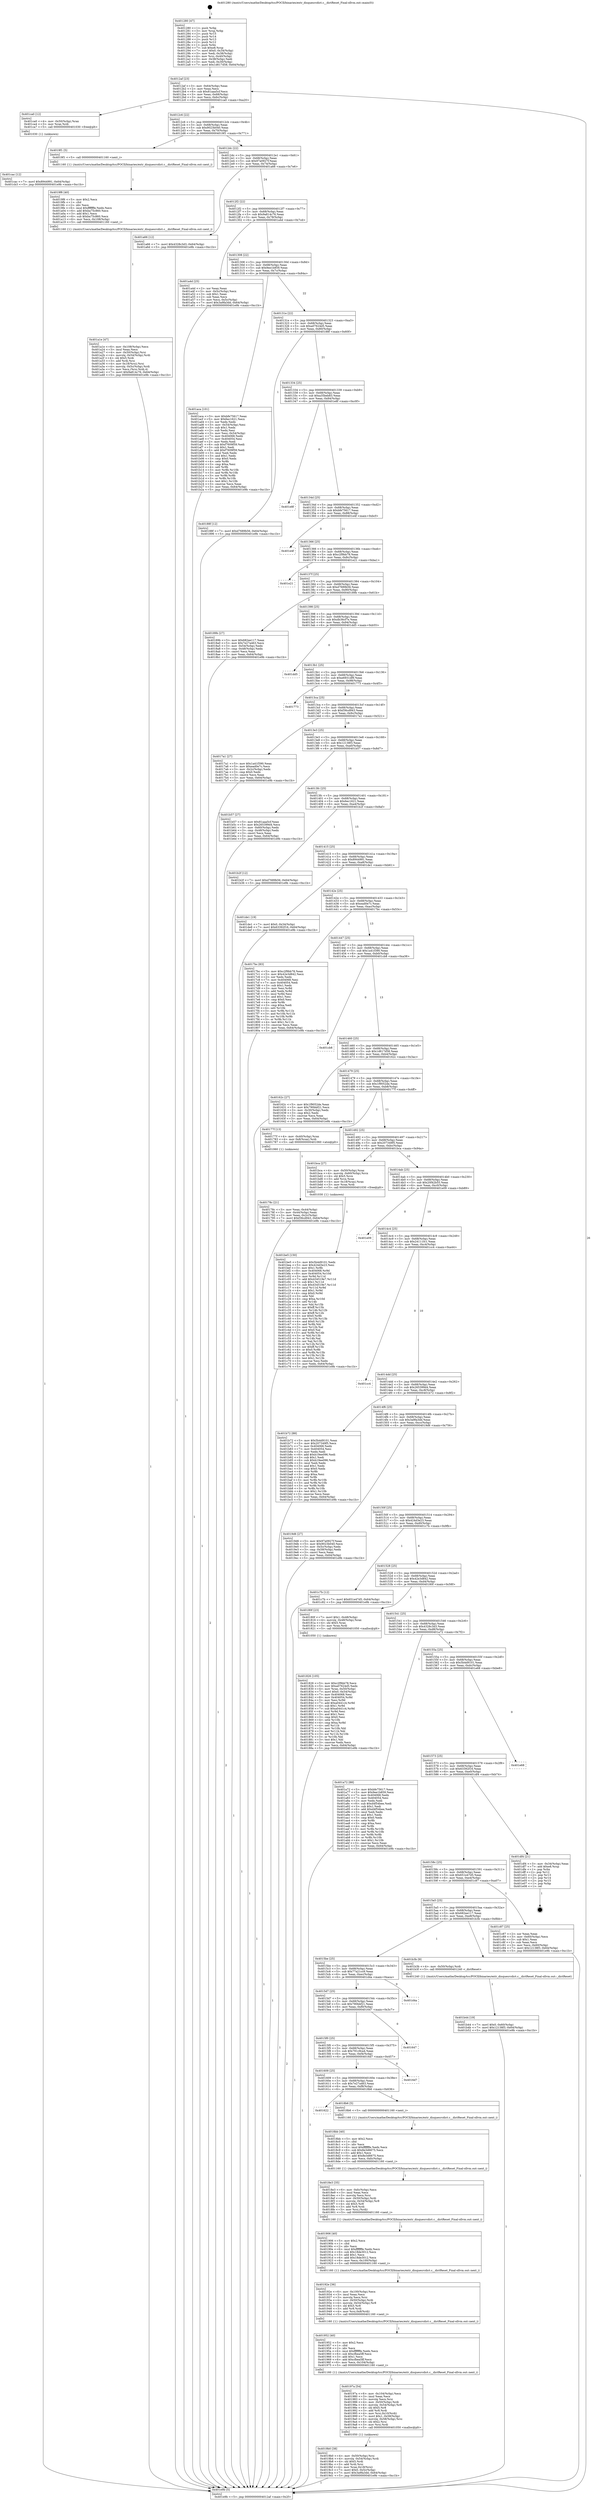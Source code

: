 digraph "0x401280" {
  label = "0x401280 (/mnt/c/Users/mathe/Desktop/tcc/POCII/binaries/extr_disquesrcdict.c__dictReset_Final-ollvm.out::main(0))"
  labelloc = "t"
  node[shape=record]

  Entry [label="",width=0.3,height=0.3,shape=circle,fillcolor=black,style=filled]
  "0x4012af" [label="{
     0x4012af [23]\l
     | [instrs]\l
     &nbsp;&nbsp;0x4012af \<+3\>: mov -0x64(%rbp),%eax\l
     &nbsp;&nbsp;0x4012b2 \<+2\>: mov %eax,%ecx\l
     &nbsp;&nbsp;0x4012b4 \<+6\>: sub $0x81aaa5cf,%ecx\l
     &nbsp;&nbsp;0x4012ba \<+3\>: mov %eax,-0x68(%rbp)\l
     &nbsp;&nbsp;0x4012bd \<+3\>: mov %ecx,-0x6c(%rbp)\l
     &nbsp;&nbsp;0x4012c0 \<+6\>: je 0000000000401ca0 \<main+0xa20\>\l
  }"]
  "0x401ca0" [label="{
     0x401ca0 [12]\l
     | [instrs]\l
     &nbsp;&nbsp;0x401ca0 \<+4\>: mov -0x50(%rbp),%rax\l
     &nbsp;&nbsp;0x401ca4 \<+3\>: mov %rax,%rdi\l
     &nbsp;&nbsp;0x401ca7 \<+5\>: call 0000000000401030 \<free@plt\>\l
     | [calls]\l
     &nbsp;&nbsp;0x401030 \{1\} (unknown)\l
  }"]
  "0x4012c6" [label="{
     0x4012c6 [22]\l
     | [instrs]\l
     &nbsp;&nbsp;0x4012c6 \<+5\>: jmp 00000000004012cb \<main+0x4b\>\l
     &nbsp;&nbsp;0x4012cb \<+3\>: mov -0x68(%rbp),%eax\l
     &nbsp;&nbsp;0x4012ce \<+5\>: sub $0x9023b040,%eax\l
     &nbsp;&nbsp;0x4012d3 \<+3\>: mov %eax,-0x70(%rbp)\l
     &nbsp;&nbsp;0x4012d6 \<+6\>: je 00000000004019f1 \<main+0x771\>\l
  }"]
  Exit [label="",width=0.3,height=0.3,shape=circle,fillcolor=black,style=filled,peripheries=2]
  "0x4019f1" [label="{
     0x4019f1 [5]\l
     | [instrs]\l
     &nbsp;&nbsp;0x4019f1 \<+5\>: call 0000000000401160 \<next_i\>\l
     | [calls]\l
     &nbsp;&nbsp;0x401160 \{1\} (/mnt/c/Users/mathe/Desktop/tcc/POCII/binaries/extr_disquesrcdict.c__dictReset_Final-ollvm.out::next_i)\l
  }"]
  "0x4012dc" [label="{
     0x4012dc [22]\l
     | [instrs]\l
     &nbsp;&nbsp;0x4012dc \<+5\>: jmp 00000000004012e1 \<main+0x61\>\l
     &nbsp;&nbsp;0x4012e1 \<+3\>: mov -0x68(%rbp),%eax\l
     &nbsp;&nbsp;0x4012e4 \<+5\>: sub $0x97a0927f,%eax\l
     &nbsp;&nbsp;0x4012e9 \<+3\>: mov %eax,-0x74(%rbp)\l
     &nbsp;&nbsp;0x4012ec \<+6\>: je 0000000000401a66 \<main+0x7e6\>\l
  }"]
  "0x401cac" [label="{
     0x401cac [12]\l
     | [instrs]\l
     &nbsp;&nbsp;0x401cac \<+7\>: movl $0x8944991,-0x64(%rbp)\l
     &nbsp;&nbsp;0x401cb3 \<+5\>: jmp 0000000000401e9b \<main+0xc1b\>\l
  }"]
  "0x401a66" [label="{
     0x401a66 [12]\l
     | [instrs]\l
     &nbsp;&nbsp;0x401a66 \<+7\>: movl $0x4328c3d3,-0x64(%rbp)\l
     &nbsp;&nbsp;0x401a6d \<+5\>: jmp 0000000000401e9b \<main+0xc1b\>\l
  }"]
  "0x4012f2" [label="{
     0x4012f2 [22]\l
     | [instrs]\l
     &nbsp;&nbsp;0x4012f2 \<+5\>: jmp 00000000004012f7 \<main+0x77\>\l
     &nbsp;&nbsp;0x4012f7 \<+3\>: mov -0x68(%rbp),%eax\l
     &nbsp;&nbsp;0x4012fa \<+5\>: sub $0x9a814c76,%eax\l
     &nbsp;&nbsp;0x4012ff \<+3\>: mov %eax,-0x78(%rbp)\l
     &nbsp;&nbsp;0x401302 \<+6\>: je 0000000000401a4d \<main+0x7cd\>\l
  }"]
  "0x401be5" [label="{
     0x401be5 [150]\l
     | [instrs]\l
     &nbsp;&nbsp;0x401be5 \<+5\>: mov $0x5b4d9101,%edx\l
     &nbsp;&nbsp;0x401bea \<+5\>: mov $0x424d3e23,%esi\l
     &nbsp;&nbsp;0x401bef \<+3\>: mov $0x1,%r8b\l
     &nbsp;&nbsp;0x401bf2 \<+8\>: mov 0x404068,%r9d\l
     &nbsp;&nbsp;0x401bfa \<+8\>: mov 0x404054,%r10d\l
     &nbsp;&nbsp;0x401c02 \<+3\>: mov %r9d,%r11d\l
     &nbsp;&nbsp;0x401c05 \<+7\>: add $0x434519e7,%r11d\l
     &nbsp;&nbsp;0x401c0c \<+4\>: sub $0x1,%r11d\l
     &nbsp;&nbsp;0x401c10 \<+7\>: sub $0x434519e7,%r11d\l
     &nbsp;&nbsp;0x401c17 \<+4\>: imul %r11d,%r9d\l
     &nbsp;&nbsp;0x401c1b \<+4\>: and $0x1,%r9d\l
     &nbsp;&nbsp;0x401c1f \<+4\>: cmp $0x0,%r9d\l
     &nbsp;&nbsp;0x401c23 \<+3\>: sete %bl\l
     &nbsp;&nbsp;0x401c26 \<+4\>: cmp $0xa,%r10d\l
     &nbsp;&nbsp;0x401c2a \<+4\>: setl %r14b\l
     &nbsp;&nbsp;0x401c2e \<+3\>: mov %bl,%r15b\l
     &nbsp;&nbsp;0x401c31 \<+4\>: xor $0xff,%r15b\l
     &nbsp;&nbsp;0x401c35 \<+3\>: mov %r14b,%r12b\l
     &nbsp;&nbsp;0x401c38 \<+4\>: xor $0xff,%r12b\l
     &nbsp;&nbsp;0x401c3c \<+4\>: xor $0x0,%r8b\l
     &nbsp;&nbsp;0x401c40 \<+3\>: mov %r15b,%r13b\l
     &nbsp;&nbsp;0x401c43 \<+4\>: and $0x0,%r13b\l
     &nbsp;&nbsp;0x401c47 \<+3\>: and %r8b,%bl\l
     &nbsp;&nbsp;0x401c4a \<+3\>: mov %r12b,%al\l
     &nbsp;&nbsp;0x401c4d \<+2\>: and $0x0,%al\l
     &nbsp;&nbsp;0x401c4f \<+3\>: and %r8b,%r14b\l
     &nbsp;&nbsp;0x401c52 \<+3\>: or %bl,%r13b\l
     &nbsp;&nbsp;0x401c55 \<+3\>: or %r14b,%al\l
     &nbsp;&nbsp;0x401c58 \<+3\>: xor %al,%r13b\l
     &nbsp;&nbsp;0x401c5b \<+3\>: or %r12b,%r15b\l
     &nbsp;&nbsp;0x401c5e \<+4\>: xor $0xff,%r15b\l
     &nbsp;&nbsp;0x401c62 \<+4\>: or $0x0,%r8b\l
     &nbsp;&nbsp;0x401c66 \<+3\>: and %r8b,%r15b\l
     &nbsp;&nbsp;0x401c69 \<+3\>: or %r15b,%r13b\l
     &nbsp;&nbsp;0x401c6c \<+4\>: test $0x1,%r13b\l
     &nbsp;&nbsp;0x401c70 \<+3\>: cmovne %esi,%edx\l
     &nbsp;&nbsp;0x401c73 \<+3\>: mov %edx,-0x64(%rbp)\l
     &nbsp;&nbsp;0x401c76 \<+5\>: jmp 0000000000401e9b \<main+0xc1b\>\l
  }"]
  "0x401a4d" [label="{
     0x401a4d [25]\l
     | [instrs]\l
     &nbsp;&nbsp;0x401a4d \<+2\>: xor %eax,%eax\l
     &nbsp;&nbsp;0x401a4f \<+3\>: mov -0x5c(%rbp),%ecx\l
     &nbsp;&nbsp;0x401a52 \<+3\>: sub $0x1,%eax\l
     &nbsp;&nbsp;0x401a55 \<+2\>: sub %eax,%ecx\l
     &nbsp;&nbsp;0x401a57 \<+3\>: mov %ecx,-0x5c(%rbp)\l
     &nbsp;&nbsp;0x401a5a \<+7\>: movl $0x3a9fa3dd,-0x64(%rbp)\l
     &nbsp;&nbsp;0x401a61 \<+5\>: jmp 0000000000401e9b \<main+0xc1b\>\l
  }"]
  "0x401308" [label="{
     0x401308 [22]\l
     | [instrs]\l
     &nbsp;&nbsp;0x401308 \<+5\>: jmp 000000000040130d \<main+0x8d\>\l
     &nbsp;&nbsp;0x40130d \<+3\>: mov -0x68(%rbp),%eax\l
     &nbsp;&nbsp;0x401310 \<+5\>: sub $0x9ee1b859,%eax\l
     &nbsp;&nbsp;0x401315 \<+3\>: mov %eax,-0x7c(%rbp)\l
     &nbsp;&nbsp;0x401318 \<+6\>: je 0000000000401aca \<main+0x84a\>\l
  }"]
  "0x401b44" [label="{
     0x401b44 [19]\l
     | [instrs]\l
     &nbsp;&nbsp;0x401b44 \<+7\>: movl $0x0,-0x60(%rbp)\l
     &nbsp;&nbsp;0x401b4b \<+7\>: movl $0x12138f3,-0x64(%rbp)\l
     &nbsp;&nbsp;0x401b52 \<+5\>: jmp 0000000000401e9b \<main+0xc1b\>\l
  }"]
  "0x401aca" [label="{
     0x401aca [101]\l
     | [instrs]\l
     &nbsp;&nbsp;0x401aca \<+5\>: mov $0xbfe75617,%eax\l
     &nbsp;&nbsp;0x401acf \<+5\>: mov $0x6ec1621,%ecx\l
     &nbsp;&nbsp;0x401ad4 \<+2\>: xor %edx,%edx\l
     &nbsp;&nbsp;0x401ad6 \<+3\>: mov -0x54(%rbp),%esi\l
     &nbsp;&nbsp;0x401ad9 \<+3\>: sub $0x1,%edx\l
     &nbsp;&nbsp;0x401adc \<+2\>: sub %edx,%esi\l
     &nbsp;&nbsp;0x401ade \<+3\>: mov %esi,-0x54(%rbp)\l
     &nbsp;&nbsp;0x401ae1 \<+7\>: mov 0x404068,%edx\l
     &nbsp;&nbsp;0x401ae8 \<+7\>: mov 0x404054,%esi\l
     &nbsp;&nbsp;0x401aef \<+2\>: mov %edx,%edi\l
     &nbsp;&nbsp;0x401af1 \<+6\>: sub $0xf7609f59,%edi\l
     &nbsp;&nbsp;0x401af7 \<+3\>: sub $0x1,%edi\l
     &nbsp;&nbsp;0x401afa \<+6\>: add $0xf7609f59,%edi\l
     &nbsp;&nbsp;0x401b00 \<+3\>: imul %edi,%edx\l
     &nbsp;&nbsp;0x401b03 \<+3\>: and $0x1,%edx\l
     &nbsp;&nbsp;0x401b06 \<+3\>: cmp $0x0,%edx\l
     &nbsp;&nbsp;0x401b09 \<+4\>: sete %r8b\l
     &nbsp;&nbsp;0x401b0d \<+3\>: cmp $0xa,%esi\l
     &nbsp;&nbsp;0x401b10 \<+4\>: setl %r9b\l
     &nbsp;&nbsp;0x401b14 \<+3\>: mov %r8b,%r10b\l
     &nbsp;&nbsp;0x401b17 \<+3\>: and %r9b,%r10b\l
     &nbsp;&nbsp;0x401b1a \<+3\>: xor %r9b,%r8b\l
     &nbsp;&nbsp;0x401b1d \<+3\>: or %r8b,%r10b\l
     &nbsp;&nbsp;0x401b20 \<+4\>: test $0x1,%r10b\l
     &nbsp;&nbsp;0x401b24 \<+3\>: cmovne %ecx,%eax\l
     &nbsp;&nbsp;0x401b27 \<+3\>: mov %eax,-0x64(%rbp)\l
     &nbsp;&nbsp;0x401b2a \<+5\>: jmp 0000000000401e9b \<main+0xc1b\>\l
  }"]
  "0x40131e" [label="{
     0x40131e [22]\l
     | [instrs]\l
     &nbsp;&nbsp;0x40131e \<+5\>: jmp 0000000000401323 \<main+0xa3\>\l
     &nbsp;&nbsp;0x401323 \<+3\>: mov -0x68(%rbp),%eax\l
     &nbsp;&nbsp;0x401326 \<+5\>: sub $0xa07624d5,%eax\l
     &nbsp;&nbsp;0x40132b \<+3\>: mov %eax,-0x80(%rbp)\l
     &nbsp;&nbsp;0x40132e \<+6\>: je 000000000040188f \<main+0x60f\>\l
  }"]
  "0x401a1e" [label="{
     0x401a1e [47]\l
     | [instrs]\l
     &nbsp;&nbsp;0x401a1e \<+6\>: mov -0x108(%rbp),%ecx\l
     &nbsp;&nbsp;0x401a24 \<+3\>: imul %eax,%ecx\l
     &nbsp;&nbsp;0x401a27 \<+4\>: mov -0x50(%rbp),%rsi\l
     &nbsp;&nbsp;0x401a2b \<+4\>: movslq -0x54(%rbp),%rdi\l
     &nbsp;&nbsp;0x401a2f \<+4\>: shl $0x5,%rdi\l
     &nbsp;&nbsp;0x401a33 \<+3\>: add %rdi,%rsi\l
     &nbsp;&nbsp;0x401a36 \<+4\>: mov 0x18(%rsi),%rsi\l
     &nbsp;&nbsp;0x401a3a \<+4\>: movslq -0x5c(%rbp),%rdi\l
     &nbsp;&nbsp;0x401a3e \<+3\>: mov %ecx,(%rsi,%rdi,4)\l
     &nbsp;&nbsp;0x401a41 \<+7\>: movl $0x9a814c76,-0x64(%rbp)\l
     &nbsp;&nbsp;0x401a48 \<+5\>: jmp 0000000000401e9b \<main+0xc1b\>\l
  }"]
  "0x40188f" [label="{
     0x40188f [12]\l
     | [instrs]\l
     &nbsp;&nbsp;0x40188f \<+7\>: movl $0xd7689b56,-0x64(%rbp)\l
     &nbsp;&nbsp;0x401896 \<+5\>: jmp 0000000000401e9b \<main+0xc1b\>\l
  }"]
  "0x401334" [label="{
     0x401334 [25]\l
     | [instrs]\l
     &nbsp;&nbsp;0x401334 \<+5\>: jmp 0000000000401339 \<main+0xb9\>\l
     &nbsp;&nbsp;0x401339 \<+3\>: mov -0x68(%rbp),%eax\l
     &nbsp;&nbsp;0x40133c \<+5\>: sub $0xa35beb83,%eax\l
     &nbsp;&nbsp;0x401341 \<+6\>: mov %eax,-0x84(%rbp)\l
     &nbsp;&nbsp;0x401347 \<+6\>: je 0000000000401e8f \<main+0xc0f\>\l
  }"]
  "0x4019f6" [label="{
     0x4019f6 [40]\l
     | [instrs]\l
     &nbsp;&nbsp;0x4019f6 \<+5\>: mov $0x2,%ecx\l
     &nbsp;&nbsp;0x4019fb \<+1\>: cltd\l
     &nbsp;&nbsp;0x4019fc \<+2\>: idiv %ecx\l
     &nbsp;&nbsp;0x4019fe \<+6\>: imul $0xfffffffe,%edx,%ecx\l
     &nbsp;&nbsp;0x401a04 \<+6\>: add $0xba75c860,%ecx\l
     &nbsp;&nbsp;0x401a0a \<+3\>: add $0x1,%ecx\l
     &nbsp;&nbsp;0x401a0d \<+6\>: sub $0xba75c860,%ecx\l
     &nbsp;&nbsp;0x401a13 \<+6\>: mov %ecx,-0x108(%rbp)\l
     &nbsp;&nbsp;0x401a19 \<+5\>: call 0000000000401160 \<next_i\>\l
     | [calls]\l
     &nbsp;&nbsp;0x401160 \{1\} (/mnt/c/Users/mathe/Desktop/tcc/POCII/binaries/extr_disquesrcdict.c__dictReset_Final-ollvm.out::next_i)\l
  }"]
  "0x401e8f" [label="{
     0x401e8f\l
  }", style=dashed]
  "0x40134d" [label="{
     0x40134d [25]\l
     | [instrs]\l
     &nbsp;&nbsp;0x40134d \<+5\>: jmp 0000000000401352 \<main+0xd2\>\l
     &nbsp;&nbsp;0x401352 \<+3\>: mov -0x68(%rbp),%eax\l
     &nbsp;&nbsp;0x401355 \<+5\>: sub $0xbfe75617,%eax\l
     &nbsp;&nbsp;0x40135a \<+6\>: mov %eax,-0x88(%rbp)\l
     &nbsp;&nbsp;0x401360 \<+6\>: je 0000000000401e4f \<main+0xbcf\>\l
  }"]
  "0x4019b0" [label="{
     0x4019b0 [38]\l
     | [instrs]\l
     &nbsp;&nbsp;0x4019b0 \<+4\>: mov -0x50(%rbp),%rsi\l
     &nbsp;&nbsp;0x4019b4 \<+4\>: movslq -0x54(%rbp),%rdi\l
     &nbsp;&nbsp;0x4019b8 \<+4\>: shl $0x5,%rdi\l
     &nbsp;&nbsp;0x4019bc \<+3\>: add %rdi,%rsi\l
     &nbsp;&nbsp;0x4019bf \<+4\>: mov %rax,0x18(%rsi)\l
     &nbsp;&nbsp;0x4019c3 \<+7\>: movl $0x0,-0x5c(%rbp)\l
     &nbsp;&nbsp;0x4019ca \<+7\>: movl $0x3a9fa3dd,-0x64(%rbp)\l
     &nbsp;&nbsp;0x4019d1 \<+5\>: jmp 0000000000401e9b \<main+0xc1b\>\l
  }"]
  "0x401e4f" [label="{
     0x401e4f\l
  }", style=dashed]
  "0x401366" [label="{
     0x401366 [25]\l
     | [instrs]\l
     &nbsp;&nbsp;0x401366 \<+5\>: jmp 000000000040136b \<main+0xeb\>\l
     &nbsp;&nbsp;0x40136b \<+3\>: mov -0x68(%rbp),%eax\l
     &nbsp;&nbsp;0x40136e \<+5\>: sub $0xc2f9bb78,%eax\l
     &nbsp;&nbsp;0x401373 \<+6\>: mov %eax,-0x8c(%rbp)\l
     &nbsp;&nbsp;0x401379 \<+6\>: je 0000000000401e21 \<main+0xba1\>\l
  }"]
  "0x40197a" [label="{
     0x40197a [54]\l
     | [instrs]\l
     &nbsp;&nbsp;0x40197a \<+6\>: mov -0x104(%rbp),%ecx\l
     &nbsp;&nbsp;0x401980 \<+3\>: imul %eax,%ecx\l
     &nbsp;&nbsp;0x401983 \<+3\>: movslq %ecx,%rsi\l
     &nbsp;&nbsp;0x401986 \<+4\>: mov -0x50(%rbp),%rdi\l
     &nbsp;&nbsp;0x40198a \<+4\>: movslq -0x54(%rbp),%r8\l
     &nbsp;&nbsp;0x40198e \<+4\>: shl $0x5,%r8\l
     &nbsp;&nbsp;0x401992 \<+3\>: add %r8,%rdi\l
     &nbsp;&nbsp;0x401995 \<+4\>: mov %rsi,0x10(%rdi)\l
     &nbsp;&nbsp;0x401999 \<+7\>: movl $0x1,-0x58(%rbp)\l
     &nbsp;&nbsp;0x4019a0 \<+4\>: movslq -0x58(%rbp),%rsi\l
     &nbsp;&nbsp;0x4019a4 \<+4\>: shl $0x2,%rsi\l
     &nbsp;&nbsp;0x4019a8 \<+3\>: mov %rsi,%rdi\l
     &nbsp;&nbsp;0x4019ab \<+5\>: call 0000000000401050 \<malloc@plt\>\l
     | [calls]\l
     &nbsp;&nbsp;0x401050 \{1\} (unknown)\l
  }"]
  "0x401e21" [label="{
     0x401e21\l
  }", style=dashed]
  "0x40137f" [label="{
     0x40137f [25]\l
     | [instrs]\l
     &nbsp;&nbsp;0x40137f \<+5\>: jmp 0000000000401384 \<main+0x104\>\l
     &nbsp;&nbsp;0x401384 \<+3\>: mov -0x68(%rbp),%eax\l
     &nbsp;&nbsp;0x401387 \<+5\>: sub $0xd7689b56,%eax\l
     &nbsp;&nbsp;0x40138c \<+6\>: mov %eax,-0x90(%rbp)\l
     &nbsp;&nbsp;0x401392 \<+6\>: je 000000000040189b \<main+0x61b\>\l
  }"]
  "0x401952" [label="{
     0x401952 [40]\l
     | [instrs]\l
     &nbsp;&nbsp;0x401952 \<+5\>: mov $0x2,%ecx\l
     &nbsp;&nbsp;0x401957 \<+1\>: cltd\l
     &nbsp;&nbsp;0x401958 \<+2\>: idiv %ecx\l
     &nbsp;&nbsp;0x40195a \<+6\>: imul $0xfffffffe,%edx,%ecx\l
     &nbsp;&nbsp;0x401960 \<+6\>: sub $0xcfbea5ff,%ecx\l
     &nbsp;&nbsp;0x401966 \<+3\>: add $0x1,%ecx\l
     &nbsp;&nbsp;0x401969 \<+6\>: add $0xcfbea5ff,%ecx\l
     &nbsp;&nbsp;0x40196f \<+6\>: mov %ecx,-0x104(%rbp)\l
     &nbsp;&nbsp;0x401975 \<+5\>: call 0000000000401160 \<next_i\>\l
     | [calls]\l
     &nbsp;&nbsp;0x401160 \{1\} (/mnt/c/Users/mathe/Desktop/tcc/POCII/binaries/extr_disquesrcdict.c__dictReset_Final-ollvm.out::next_i)\l
  }"]
  "0x40189b" [label="{
     0x40189b [27]\l
     | [instrs]\l
     &nbsp;&nbsp;0x40189b \<+5\>: mov $0x682ee117,%eax\l
     &nbsp;&nbsp;0x4018a0 \<+5\>: mov $0x7e27a463,%ecx\l
     &nbsp;&nbsp;0x4018a5 \<+3\>: mov -0x54(%rbp),%edx\l
     &nbsp;&nbsp;0x4018a8 \<+3\>: cmp -0x48(%rbp),%edx\l
     &nbsp;&nbsp;0x4018ab \<+3\>: cmovl %ecx,%eax\l
     &nbsp;&nbsp;0x4018ae \<+3\>: mov %eax,-0x64(%rbp)\l
     &nbsp;&nbsp;0x4018b1 \<+5\>: jmp 0000000000401e9b \<main+0xc1b\>\l
  }"]
  "0x401398" [label="{
     0x401398 [25]\l
     | [instrs]\l
     &nbsp;&nbsp;0x401398 \<+5\>: jmp 000000000040139d \<main+0x11d\>\l
     &nbsp;&nbsp;0x40139d \<+3\>: mov -0x68(%rbp),%eax\l
     &nbsp;&nbsp;0x4013a0 \<+5\>: sub $0xdb36cf7e,%eax\l
     &nbsp;&nbsp;0x4013a5 \<+6\>: mov %eax,-0x94(%rbp)\l
     &nbsp;&nbsp;0x4013ab \<+6\>: je 0000000000401dd5 \<main+0xb55\>\l
  }"]
  "0x40192e" [label="{
     0x40192e [36]\l
     | [instrs]\l
     &nbsp;&nbsp;0x40192e \<+6\>: mov -0x100(%rbp),%ecx\l
     &nbsp;&nbsp;0x401934 \<+3\>: imul %eax,%ecx\l
     &nbsp;&nbsp;0x401937 \<+3\>: movslq %ecx,%rsi\l
     &nbsp;&nbsp;0x40193a \<+4\>: mov -0x50(%rbp),%rdi\l
     &nbsp;&nbsp;0x40193e \<+4\>: movslq -0x54(%rbp),%r8\l
     &nbsp;&nbsp;0x401942 \<+4\>: shl $0x5,%r8\l
     &nbsp;&nbsp;0x401946 \<+3\>: add %r8,%rdi\l
     &nbsp;&nbsp;0x401949 \<+4\>: mov %rsi,0x8(%rdi)\l
     &nbsp;&nbsp;0x40194d \<+5\>: call 0000000000401160 \<next_i\>\l
     | [calls]\l
     &nbsp;&nbsp;0x401160 \{1\} (/mnt/c/Users/mathe/Desktop/tcc/POCII/binaries/extr_disquesrcdict.c__dictReset_Final-ollvm.out::next_i)\l
  }"]
  "0x401dd5" [label="{
     0x401dd5\l
  }", style=dashed]
  "0x4013b1" [label="{
     0x4013b1 [25]\l
     | [instrs]\l
     &nbsp;&nbsp;0x4013b1 \<+5\>: jmp 00000000004013b6 \<main+0x136\>\l
     &nbsp;&nbsp;0x4013b6 \<+3\>: mov -0x68(%rbp),%eax\l
     &nbsp;&nbsp;0x4013b9 \<+5\>: sub $0xe6931df9,%eax\l
     &nbsp;&nbsp;0x4013be \<+6\>: mov %eax,-0x98(%rbp)\l
     &nbsp;&nbsp;0x4013c4 \<+6\>: je 0000000000401773 \<main+0x4f3\>\l
  }"]
  "0x401906" [label="{
     0x401906 [40]\l
     | [instrs]\l
     &nbsp;&nbsp;0x401906 \<+5\>: mov $0x2,%ecx\l
     &nbsp;&nbsp;0x40190b \<+1\>: cltd\l
     &nbsp;&nbsp;0x40190c \<+2\>: idiv %ecx\l
     &nbsp;&nbsp;0x40190e \<+6\>: imul $0xfffffffe,%edx,%ecx\l
     &nbsp;&nbsp;0x401914 \<+6\>: sub $0x18de3012,%ecx\l
     &nbsp;&nbsp;0x40191a \<+3\>: add $0x1,%ecx\l
     &nbsp;&nbsp;0x40191d \<+6\>: add $0x18de3012,%ecx\l
     &nbsp;&nbsp;0x401923 \<+6\>: mov %ecx,-0x100(%rbp)\l
     &nbsp;&nbsp;0x401929 \<+5\>: call 0000000000401160 \<next_i\>\l
     | [calls]\l
     &nbsp;&nbsp;0x401160 \{1\} (/mnt/c/Users/mathe/Desktop/tcc/POCII/binaries/extr_disquesrcdict.c__dictReset_Final-ollvm.out::next_i)\l
  }"]
  "0x401773" [label="{
     0x401773\l
  }", style=dashed]
  "0x4013ca" [label="{
     0x4013ca [25]\l
     | [instrs]\l
     &nbsp;&nbsp;0x4013ca \<+5\>: jmp 00000000004013cf \<main+0x14f\>\l
     &nbsp;&nbsp;0x4013cf \<+3\>: mov -0x68(%rbp),%eax\l
     &nbsp;&nbsp;0x4013d2 \<+5\>: sub $0xf36cd943,%eax\l
     &nbsp;&nbsp;0x4013d7 \<+6\>: mov %eax,-0x9c(%rbp)\l
     &nbsp;&nbsp;0x4013dd \<+6\>: je 00000000004017a1 \<main+0x521\>\l
  }"]
  "0x4018e3" [label="{
     0x4018e3 [35]\l
     | [instrs]\l
     &nbsp;&nbsp;0x4018e3 \<+6\>: mov -0xfc(%rbp),%ecx\l
     &nbsp;&nbsp;0x4018e9 \<+3\>: imul %eax,%ecx\l
     &nbsp;&nbsp;0x4018ec \<+3\>: movslq %ecx,%rsi\l
     &nbsp;&nbsp;0x4018ef \<+4\>: mov -0x50(%rbp),%rdi\l
     &nbsp;&nbsp;0x4018f3 \<+4\>: movslq -0x54(%rbp),%r8\l
     &nbsp;&nbsp;0x4018f7 \<+4\>: shl $0x5,%r8\l
     &nbsp;&nbsp;0x4018fb \<+3\>: add %r8,%rdi\l
     &nbsp;&nbsp;0x4018fe \<+3\>: mov %rsi,(%rdi)\l
     &nbsp;&nbsp;0x401901 \<+5\>: call 0000000000401160 \<next_i\>\l
     | [calls]\l
     &nbsp;&nbsp;0x401160 \{1\} (/mnt/c/Users/mathe/Desktop/tcc/POCII/binaries/extr_disquesrcdict.c__dictReset_Final-ollvm.out::next_i)\l
  }"]
  "0x4017a1" [label="{
     0x4017a1 [27]\l
     | [instrs]\l
     &nbsp;&nbsp;0x4017a1 \<+5\>: mov $0x1a41f390,%eax\l
     &nbsp;&nbsp;0x4017a6 \<+5\>: mov $0xead0e7c,%ecx\l
     &nbsp;&nbsp;0x4017ab \<+3\>: mov -0x2c(%rbp),%edx\l
     &nbsp;&nbsp;0x4017ae \<+3\>: cmp $0x0,%edx\l
     &nbsp;&nbsp;0x4017b1 \<+3\>: cmove %ecx,%eax\l
     &nbsp;&nbsp;0x4017b4 \<+3\>: mov %eax,-0x64(%rbp)\l
     &nbsp;&nbsp;0x4017b7 \<+5\>: jmp 0000000000401e9b \<main+0xc1b\>\l
  }"]
  "0x4013e3" [label="{
     0x4013e3 [25]\l
     | [instrs]\l
     &nbsp;&nbsp;0x4013e3 \<+5\>: jmp 00000000004013e8 \<main+0x168\>\l
     &nbsp;&nbsp;0x4013e8 \<+3\>: mov -0x68(%rbp),%eax\l
     &nbsp;&nbsp;0x4013eb \<+5\>: sub $0x12138f3,%eax\l
     &nbsp;&nbsp;0x4013f0 \<+6\>: mov %eax,-0xa0(%rbp)\l
     &nbsp;&nbsp;0x4013f6 \<+6\>: je 0000000000401b57 \<main+0x8d7\>\l
  }"]
  "0x4018bb" [label="{
     0x4018bb [40]\l
     | [instrs]\l
     &nbsp;&nbsp;0x4018bb \<+5\>: mov $0x2,%ecx\l
     &nbsp;&nbsp;0x4018c0 \<+1\>: cltd\l
     &nbsp;&nbsp;0x4018c1 \<+2\>: idiv %ecx\l
     &nbsp;&nbsp;0x4018c3 \<+6\>: imul $0xfffffffe,%edx,%ecx\l
     &nbsp;&nbsp;0x4018c9 \<+6\>: sub $0x8e3d6675,%ecx\l
     &nbsp;&nbsp;0x4018cf \<+3\>: add $0x1,%ecx\l
     &nbsp;&nbsp;0x4018d2 \<+6\>: add $0x8e3d6675,%ecx\l
     &nbsp;&nbsp;0x4018d8 \<+6\>: mov %ecx,-0xfc(%rbp)\l
     &nbsp;&nbsp;0x4018de \<+5\>: call 0000000000401160 \<next_i\>\l
     | [calls]\l
     &nbsp;&nbsp;0x401160 \{1\} (/mnt/c/Users/mathe/Desktop/tcc/POCII/binaries/extr_disquesrcdict.c__dictReset_Final-ollvm.out::next_i)\l
  }"]
  "0x401b57" [label="{
     0x401b57 [27]\l
     | [instrs]\l
     &nbsp;&nbsp;0x401b57 \<+5\>: mov $0x81aaa5cf,%eax\l
     &nbsp;&nbsp;0x401b5c \<+5\>: mov $0x265399d4,%ecx\l
     &nbsp;&nbsp;0x401b61 \<+3\>: mov -0x60(%rbp),%edx\l
     &nbsp;&nbsp;0x401b64 \<+3\>: cmp -0x48(%rbp),%edx\l
     &nbsp;&nbsp;0x401b67 \<+3\>: cmovl %ecx,%eax\l
     &nbsp;&nbsp;0x401b6a \<+3\>: mov %eax,-0x64(%rbp)\l
     &nbsp;&nbsp;0x401b6d \<+5\>: jmp 0000000000401e9b \<main+0xc1b\>\l
  }"]
  "0x4013fc" [label="{
     0x4013fc [25]\l
     | [instrs]\l
     &nbsp;&nbsp;0x4013fc \<+5\>: jmp 0000000000401401 \<main+0x181\>\l
     &nbsp;&nbsp;0x401401 \<+3\>: mov -0x68(%rbp),%eax\l
     &nbsp;&nbsp;0x401404 \<+5\>: sub $0x6ec1621,%eax\l
     &nbsp;&nbsp;0x401409 \<+6\>: mov %eax,-0xa4(%rbp)\l
     &nbsp;&nbsp;0x40140f \<+6\>: je 0000000000401b2f \<main+0x8af\>\l
  }"]
  "0x401622" [label="{
     0x401622\l
  }", style=dashed]
  "0x401b2f" [label="{
     0x401b2f [12]\l
     | [instrs]\l
     &nbsp;&nbsp;0x401b2f \<+7\>: movl $0xd7689b56,-0x64(%rbp)\l
     &nbsp;&nbsp;0x401b36 \<+5\>: jmp 0000000000401e9b \<main+0xc1b\>\l
  }"]
  "0x401415" [label="{
     0x401415 [25]\l
     | [instrs]\l
     &nbsp;&nbsp;0x401415 \<+5\>: jmp 000000000040141a \<main+0x19a\>\l
     &nbsp;&nbsp;0x40141a \<+3\>: mov -0x68(%rbp),%eax\l
     &nbsp;&nbsp;0x40141d \<+5\>: sub $0x8944991,%eax\l
     &nbsp;&nbsp;0x401422 \<+6\>: mov %eax,-0xa8(%rbp)\l
     &nbsp;&nbsp;0x401428 \<+6\>: je 0000000000401de1 \<main+0xb61\>\l
  }"]
  "0x4018b6" [label="{
     0x4018b6 [5]\l
     | [instrs]\l
     &nbsp;&nbsp;0x4018b6 \<+5\>: call 0000000000401160 \<next_i\>\l
     | [calls]\l
     &nbsp;&nbsp;0x401160 \{1\} (/mnt/c/Users/mathe/Desktop/tcc/POCII/binaries/extr_disquesrcdict.c__dictReset_Final-ollvm.out::next_i)\l
  }"]
  "0x401de1" [label="{
     0x401de1 [19]\l
     | [instrs]\l
     &nbsp;&nbsp;0x401de1 \<+7\>: movl $0x0,-0x34(%rbp)\l
     &nbsp;&nbsp;0x401de8 \<+7\>: movl $0x63392f16,-0x64(%rbp)\l
     &nbsp;&nbsp;0x401def \<+5\>: jmp 0000000000401e9b \<main+0xc1b\>\l
  }"]
  "0x40142e" [label="{
     0x40142e [25]\l
     | [instrs]\l
     &nbsp;&nbsp;0x40142e \<+5\>: jmp 0000000000401433 \<main+0x1b3\>\l
     &nbsp;&nbsp;0x401433 \<+3\>: mov -0x68(%rbp),%eax\l
     &nbsp;&nbsp;0x401436 \<+5\>: sub $0xead0e7c,%eax\l
     &nbsp;&nbsp;0x40143b \<+6\>: mov %eax,-0xac(%rbp)\l
     &nbsp;&nbsp;0x401441 \<+6\>: je 00000000004017bc \<main+0x53c\>\l
  }"]
  "0x401609" [label="{
     0x401609 [25]\l
     | [instrs]\l
     &nbsp;&nbsp;0x401609 \<+5\>: jmp 000000000040160e \<main+0x38e\>\l
     &nbsp;&nbsp;0x40160e \<+3\>: mov -0x68(%rbp),%eax\l
     &nbsp;&nbsp;0x401611 \<+5\>: sub $0x7e27a463,%eax\l
     &nbsp;&nbsp;0x401616 \<+6\>: mov %eax,-0xf8(%rbp)\l
     &nbsp;&nbsp;0x40161c \<+6\>: je 00000000004018b6 \<main+0x636\>\l
  }"]
  "0x4017bc" [label="{
     0x4017bc [83]\l
     | [instrs]\l
     &nbsp;&nbsp;0x4017bc \<+5\>: mov $0xc2f9bb78,%eax\l
     &nbsp;&nbsp;0x4017c1 \<+5\>: mov $0x42e3d842,%ecx\l
     &nbsp;&nbsp;0x4017c6 \<+2\>: xor %edx,%edx\l
     &nbsp;&nbsp;0x4017c8 \<+7\>: mov 0x404068,%esi\l
     &nbsp;&nbsp;0x4017cf \<+7\>: mov 0x404054,%edi\l
     &nbsp;&nbsp;0x4017d6 \<+3\>: sub $0x1,%edx\l
     &nbsp;&nbsp;0x4017d9 \<+3\>: mov %esi,%r8d\l
     &nbsp;&nbsp;0x4017dc \<+3\>: add %edx,%r8d\l
     &nbsp;&nbsp;0x4017df \<+4\>: imul %r8d,%esi\l
     &nbsp;&nbsp;0x4017e3 \<+3\>: and $0x1,%esi\l
     &nbsp;&nbsp;0x4017e6 \<+3\>: cmp $0x0,%esi\l
     &nbsp;&nbsp;0x4017e9 \<+4\>: sete %r9b\l
     &nbsp;&nbsp;0x4017ed \<+3\>: cmp $0xa,%edi\l
     &nbsp;&nbsp;0x4017f0 \<+4\>: setl %r10b\l
     &nbsp;&nbsp;0x4017f4 \<+3\>: mov %r9b,%r11b\l
     &nbsp;&nbsp;0x4017f7 \<+3\>: and %r10b,%r11b\l
     &nbsp;&nbsp;0x4017fa \<+3\>: xor %r10b,%r9b\l
     &nbsp;&nbsp;0x4017fd \<+3\>: or %r9b,%r11b\l
     &nbsp;&nbsp;0x401800 \<+4\>: test $0x1,%r11b\l
     &nbsp;&nbsp;0x401804 \<+3\>: cmovne %ecx,%eax\l
     &nbsp;&nbsp;0x401807 \<+3\>: mov %eax,-0x64(%rbp)\l
     &nbsp;&nbsp;0x40180a \<+5\>: jmp 0000000000401e9b \<main+0xc1b\>\l
  }"]
  "0x401447" [label="{
     0x401447 [25]\l
     | [instrs]\l
     &nbsp;&nbsp;0x401447 \<+5\>: jmp 000000000040144c \<main+0x1cc\>\l
     &nbsp;&nbsp;0x40144c \<+3\>: mov -0x68(%rbp),%eax\l
     &nbsp;&nbsp;0x40144f \<+5\>: sub $0x1a41f390,%eax\l
     &nbsp;&nbsp;0x401454 \<+6\>: mov %eax,-0xb0(%rbp)\l
     &nbsp;&nbsp;0x40145a \<+6\>: je 0000000000401cb8 \<main+0xa38\>\l
  }"]
  "0x4016d7" [label="{
     0x4016d7\l
  }", style=dashed]
  "0x401cb8" [label="{
     0x401cb8\l
  }", style=dashed]
  "0x401460" [label="{
     0x401460 [25]\l
     | [instrs]\l
     &nbsp;&nbsp;0x401460 \<+5\>: jmp 0000000000401465 \<main+0x1e5\>\l
     &nbsp;&nbsp;0x401465 \<+3\>: mov -0x68(%rbp),%eax\l
     &nbsp;&nbsp;0x401468 \<+5\>: sub $0x1d617d58,%eax\l
     &nbsp;&nbsp;0x40146d \<+6\>: mov %eax,-0xb4(%rbp)\l
     &nbsp;&nbsp;0x401473 \<+6\>: je 000000000040162c \<main+0x3ac\>\l
  }"]
  "0x4015f0" [label="{
     0x4015f0 [25]\l
     | [instrs]\l
     &nbsp;&nbsp;0x4015f0 \<+5\>: jmp 00000000004015f5 \<main+0x375\>\l
     &nbsp;&nbsp;0x4015f5 \<+3\>: mov -0x68(%rbp),%eax\l
     &nbsp;&nbsp;0x4015f8 \<+5\>: sub $0x791c9ca4,%eax\l
     &nbsp;&nbsp;0x4015fd \<+6\>: mov %eax,-0xf4(%rbp)\l
     &nbsp;&nbsp;0x401603 \<+6\>: je 00000000004016d7 \<main+0x457\>\l
  }"]
  "0x40162c" [label="{
     0x40162c [27]\l
     | [instrs]\l
     &nbsp;&nbsp;0x40162c \<+5\>: mov $0x1f9052de,%eax\l
     &nbsp;&nbsp;0x401631 \<+5\>: mov $0x790bbf21,%ecx\l
     &nbsp;&nbsp;0x401636 \<+3\>: mov -0x30(%rbp),%edx\l
     &nbsp;&nbsp;0x401639 \<+3\>: cmp $0x2,%edx\l
     &nbsp;&nbsp;0x40163c \<+3\>: cmovne %ecx,%eax\l
     &nbsp;&nbsp;0x40163f \<+3\>: mov %eax,-0x64(%rbp)\l
     &nbsp;&nbsp;0x401642 \<+5\>: jmp 0000000000401e9b \<main+0xc1b\>\l
  }"]
  "0x401479" [label="{
     0x401479 [25]\l
     | [instrs]\l
     &nbsp;&nbsp;0x401479 \<+5\>: jmp 000000000040147e \<main+0x1fe\>\l
     &nbsp;&nbsp;0x40147e \<+3\>: mov -0x68(%rbp),%eax\l
     &nbsp;&nbsp;0x401481 \<+5\>: sub $0x1f9052de,%eax\l
     &nbsp;&nbsp;0x401486 \<+6\>: mov %eax,-0xb8(%rbp)\l
     &nbsp;&nbsp;0x40148c \<+6\>: je 000000000040177f \<main+0x4ff\>\l
  }"]
  "0x401e9b" [label="{
     0x401e9b [5]\l
     | [instrs]\l
     &nbsp;&nbsp;0x401e9b \<+5\>: jmp 00000000004012af \<main+0x2f\>\l
  }"]
  "0x401280" [label="{
     0x401280 [47]\l
     | [instrs]\l
     &nbsp;&nbsp;0x401280 \<+1\>: push %rbp\l
     &nbsp;&nbsp;0x401281 \<+3\>: mov %rsp,%rbp\l
     &nbsp;&nbsp;0x401284 \<+2\>: push %r15\l
     &nbsp;&nbsp;0x401286 \<+2\>: push %r14\l
     &nbsp;&nbsp;0x401288 \<+2\>: push %r13\l
     &nbsp;&nbsp;0x40128a \<+2\>: push %r12\l
     &nbsp;&nbsp;0x40128c \<+1\>: push %rbx\l
     &nbsp;&nbsp;0x40128d \<+7\>: sub $0xe8,%rsp\l
     &nbsp;&nbsp;0x401294 \<+7\>: movl $0x0,-0x34(%rbp)\l
     &nbsp;&nbsp;0x40129b \<+3\>: mov %edi,-0x38(%rbp)\l
     &nbsp;&nbsp;0x40129e \<+4\>: mov %rsi,-0x40(%rbp)\l
     &nbsp;&nbsp;0x4012a2 \<+3\>: mov -0x38(%rbp),%edi\l
     &nbsp;&nbsp;0x4012a5 \<+3\>: mov %edi,-0x30(%rbp)\l
     &nbsp;&nbsp;0x4012a8 \<+7\>: movl $0x1d617d58,-0x64(%rbp)\l
  }"]
  "0x401647" [label="{
     0x401647\l
  }", style=dashed]
  "0x40177f" [label="{
     0x40177f [13]\l
     | [instrs]\l
     &nbsp;&nbsp;0x40177f \<+4\>: mov -0x40(%rbp),%rax\l
     &nbsp;&nbsp;0x401783 \<+4\>: mov 0x8(%rax),%rdi\l
     &nbsp;&nbsp;0x401787 \<+5\>: call 0000000000401060 \<atoi@plt\>\l
     | [calls]\l
     &nbsp;&nbsp;0x401060 \{1\} (unknown)\l
  }"]
  "0x401492" [label="{
     0x401492 [25]\l
     | [instrs]\l
     &nbsp;&nbsp;0x401492 \<+5\>: jmp 0000000000401497 \<main+0x217\>\l
     &nbsp;&nbsp;0x401497 \<+3\>: mov -0x68(%rbp),%eax\l
     &nbsp;&nbsp;0x40149a \<+5\>: sub $0x207349f5,%eax\l
     &nbsp;&nbsp;0x40149f \<+6\>: mov %eax,-0xbc(%rbp)\l
     &nbsp;&nbsp;0x4014a5 \<+6\>: je 0000000000401bca \<main+0x94a\>\l
  }"]
  "0x40178c" [label="{
     0x40178c [21]\l
     | [instrs]\l
     &nbsp;&nbsp;0x40178c \<+3\>: mov %eax,-0x44(%rbp)\l
     &nbsp;&nbsp;0x40178f \<+3\>: mov -0x44(%rbp),%eax\l
     &nbsp;&nbsp;0x401792 \<+3\>: mov %eax,-0x2c(%rbp)\l
     &nbsp;&nbsp;0x401795 \<+7\>: movl $0xf36cd943,-0x64(%rbp)\l
     &nbsp;&nbsp;0x40179c \<+5\>: jmp 0000000000401e9b \<main+0xc1b\>\l
  }"]
  "0x4015d7" [label="{
     0x4015d7 [25]\l
     | [instrs]\l
     &nbsp;&nbsp;0x4015d7 \<+5\>: jmp 00000000004015dc \<main+0x35c\>\l
     &nbsp;&nbsp;0x4015dc \<+3\>: mov -0x68(%rbp),%eax\l
     &nbsp;&nbsp;0x4015df \<+5\>: sub $0x790bbf21,%eax\l
     &nbsp;&nbsp;0x4015e4 \<+6\>: mov %eax,-0xf0(%rbp)\l
     &nbsp;&nbsp;0x4015ea \<+6\>: je 0000000000401647 \<main+0x3c7\>\l
  }"]
  "0x401bca" [label="{
     0x401bca [27]\l
     | [instrs]\l
     &nbsp;&nbsp;0x401bca \<+4\>: mov -0x50(%rbp),%rax\l
     &nbsp;&nbsp;0x401bce \<+4\>: movslq -0x60(%rbp),%rcx\l
     &nbsp;&nbsp;0x401bd2 \<+4\>: shl $0x5,%rcx\l
     &nbsp;&nbsp;0x401bd6 \<+3\>: add %rcx,%rax\l
     &nbsp;&nbsp;0x401bd9 \<+4\>: mov 0x18(%rax),%rax\l
     &nbsp;&nbsp;0x401bdd \<+3\>: mov %rax,%rdi\l
     &nbsp;&nbsp;0x401be0 \<+5\>: call 0000000000401030 \<free@plt\>\l
     | [calls]\l
     &nbsp;&nbsp;0x401030 \{1\} (unknown)\l
  }"]
  "0x4014ab" [label="{
     0x4014ab [25]\l
     | [instrs]\l
     &nbsp;&nbsp;0x4014ab \<+5\>: jmp 00000000004014b0 \<main+0x230\>\l
     &nbsp;&nbsp;0x4014b0 \<+3\>: mov -0x68(%rbp),%eax\l
     &nbsp;&nbsp;0x4014b3 \<+5\>: sub $0x20f42b55,%eax\l
     &nbsp;&nbsp;0x4014b8 \<+6\>: mov %eax,-0xc0(%rbp)\l
     &nbsp;&nbsp;0x4014be \<+6\>: je 0000000000401e09 \<main+0xb89\>\l
  }"]
  "0x401d4a" [label="{
     0x401d4a\l
  }", style=dashed]
  "0x401e09" [label="{
     0x401e09\l
  }", style=dashed]
  "0x4014c4" [label="{
     0x4014c4 [25]\l
     | [instrs]\l
     &nbsp;&nbsp;0x4014c4 \<+5\>: jmp 00000000004014c9 \<main+0x249\>\l
     &nbsp;&nbsp;0x4014c9 \<+3\>: mov -0x68(%rbp),%eax\l
     &nbsp;&nbsp;0x4014cc \<+5\>: sub $0x24111fc1,%eax\l
     &nbsp;&nbsp;0x4014d1 \<+6\>: mov %eax,-0xc4(%rbp)\l
     &nbsp;&nbsp;0x4014d7 \<+6\>: je 0000000000401cc4 \<main+0xa44\>\l
  }"]
  "0x4015be" [label="{
     0x4015be [25]\l
     | [instrs]\l
     &nbsp;&nbsp;0x4015be \<+5\>: jmp 00000000004015c3 \<main+0x343\>\l
     &nbsp;&nbsp;0x4015c3 \<+3\>: mov -0x68(%rbp),%eax\l
     &nbsp;&nbsp;0x4015c6 \<+5\>: sub $0x77a21cc9,%eax\l
     &nbsp;&nbsp;0x4015cb \<+6\>: mov %eax,-0xec(%rbp)\l
     &nbsp;&nbsp;0x4015d1 \<+6\>: je 0000000000401d4a \<main+0xaca\>\l
  }"]
  "0x401cc4" [label="{
     0x401cc4\l
  }", style=dashed]
  "0x4014dd" [label="{
     0x4014dd [25]\l
     | [instrs]\l
     &nbsp;&nbsp;0x4014dd \<+5\>: jmp 00000000004014e2 \<main+0x262\>\l
     &nbsp;&nbsp;0x4014e2 \<+3\>: mov -0x68(%rbp),%eax\l
     &nbsp;&nbsp;0x4014e5 \<+5\>: sub $0x265399d4,%eax\l
     &nbsp;&nbsp;0x4014ea \<+6\>: mov %eax,-0xc8(%rbp)\l
     &nbsp;&nbsp;0x4014f0 \<+6\>: je 0000000000401b72 \<main+0x8f2\>\l
  }"]
  "0x401b3b" [label="{
     0x401b3b [9]\l
     | [instrs]\l
     &nbsp;&nbsp;0x401b3b \<+4\>: mov -0x50(%rbp),%rdi\l
     &nbsp;&nbsp;0x401b3f \<+5\>: call 0000000000401240 \<_dictReset\>\l
     | [calls]\l
     &nbsp;&nbsp;0x401240 \{1\} (/mnt/c/Users/mathe/Desktop/tcc/POCII/binaries/extr_disquesrcdict.c__dictReset_Final-ollvm.out::_dictReset)\l
  }"]
  "0x401b72" [label="{
     0x401b72 [88]\l
     | [instrs]\l
     &nbsp;&nbsp;0x401b72 \<+5\>: mov $0x5b4d9101,%eax\l
     &nbsp;&nbsp;0x401b77 \<+5\>: mov $0x207349f5,%ecx\l
     &nbsp;&nbsp;0x401b7c \<+7\>: mov 0x404068,%edx\l
     &nbsp;&nbsp;0x401b83 \<+7\>: mov 0x404054,%esi\l
     &nbsp;&nbsp;0x401b8a \<+2\>: mov %edx,%edi\l
     &nbsp;&nbsp;0x401b8c \<+6\>: add $0xb19ee096,%edi\l
     &nbsp;&nbsp;0x401b92 \<+3\>: sub $0x1,%edi\l
     &nbsp;&nbsp;0x401b95 \<+6\>: sub $0xb19ee096,%edi\l
     &nbsp;&nbsp;0x401b9b \<+3\>: imul %edi,%edx\l
     &nbsp;&nbsp;0x401b9e \<+3\>: and $0x1,%edx\l
     &nbsp;&nbsp;0x401ba1 \<+3\>: cmp $0x0,%edx\l
     &nbsp;&nbsp;0x401ba4 \<+4\>: sete %r8b\l
     &nbsp;&nbsp;0x401ba8 \<+3\>: cmp $0xa,%esi\l
     &nbsp;&nbsp;0x401bab \<+4\>: setl %r9b\l
     &nbsp;&nbsp;0x401baf \<+3\>: mov %r8b,%r10b\l
     &nbsp;&nbsp;0x401bb2 \<+3\>: and %r9b,%r10b\l
     &nbsp;&nbsp;0x401bb5 \<+3\>: xor %r9b,%r8b\l
     &nbsp;&nbsp;0x401bb8 \<+3\>: or %r8b,%r10b\l
     &nbsp;&nbsp;0x401bbb \<+4\>: test $0x1,%r10b\l
     &nbsp;&nbsp;0x401bbf \<+3\>: cmovne %ecx,%eax\l
     &nbsp;&nbsp;0x401bc2 \<+3\>: mov %eax,-0x64(%rbp)\l
     &nbsp;&nbsp;0x401bc5 \<+5\>: jmp 0000000000401e9b \<main+0xc1b\>\l
  }"]
  "0x4014f6" [label="{
     0x4014f6 [25]\l
     | [instrs]\l
     &nbsp;&nbsp;0x4014f6 \<+5\>: jmp 00000000004014fb \<main+0x27b\>\l
     &nbsp;&nbsp;0x4014fb \<+3\>: mov -0x68(%rbp),%eax\l
     &nbsp;&nbsp;0x4014fe \<+5\>: sub $0x3a9fa3dd,%eax\l
     &nbsp;&nbsp;0x401503 \<+6\>: mov %eax,-0xcc(%rbp)\l
     &nbsp;&nbsp;0x401509 \<+6\>: je 00000000004019d6 \<main+0x756\>\l
  }"]
  "0x4015a5" [label="{
     0x4015a5 [25]\l
     | [instrs]\l
     &nbsp;&nbsp;0x4015a5 \<+5\>: jmp 00000000004015aa \<main+0x32a\>\l
     &nbsp;&nbsp;0x4015aa \<+3\>: mov -0x68(%rbp),%eax\l
     &nbsp;&nbsp;0x4015ad \<+5\>: sub $0x682ee117,%eax\l
     &nbsp;&nbsp;0x4015b2 \<+6\>: mov %eax,-0xe8(%rbp)\l
     &nbsp;&nbsp;0x4015b8 \<+6\>: je 0000000000401b3b \<main+0x8bb\>\l
  }"]
  "0x4019d6" [label="{
     0x4019d6 [27]\l
     | [instrs]\l
     &nbsp;&nbsp;0x4019d6 \<+5\>: mov $0x97a0927f,%eax\l
     &nbsp;&nbsp;0x4019db \<+5\>: mov $0x9023b040,%ecx\l
     &nbsp;&nbsp;0x4019e0 \<+3\>: mov -0x5c(%rbp),%edx\l
     &nbsp;&nbsp;0x4019e3 \<+3\>: cmp -0x58(%rbp),%edx\l
     &nbsp;&nbsp;0x4019e6 \<+3\>: cmovl %ecx,%eax\l
     &nbsp;&nbsp;0x4019e9 \<+3\>: mov %eax,-0x64(%rbp)\l
     &nbsp;&nbsp;0x4019ec \<+5\>: jmp 0000000000401e9b \<main+0xc1b\>\l
  }"]
  "0x40150f" [label="{
     0x40150f [25]\l
     | [instrs]\l
     &nbsp;&nbsp;0x40150f \<+5\>: jmp 0000000000401514 \<main+0x294\>\l
     &nbsp;&nbsp;0x401514 \<+3\>: mov -0x68(%rbp),%eax\l
     &nbsp;&nbsp;0x401517 \<+5\>: sub $0x424d3e23,%eax\l
     &nbsp;&nbsp;0x40151c \<+6\>: mov %eax,-0xd0(%rbp)\l
     &nbsp;&nbsp;0x401522 \<+6\>: je 0000000000401c7b \<main+0x9fb\>\l
  }"]
  "0x401c87" [label="{
     0x401c87 [25]\l
     | [instrs]\l
     &nbsp;&nbsp;0x401c87 \<+2\>: xor %eax,%eax\l
     &nbsp;&nbsp;0x401c89 \<+3\>: mov -0x60(%rbp),%ecx\l
     &nbsp;&nbsp;0x401c8c \<+3\>: sub $0x1,%eax\l
     &nbsp;&nbsp;0x401c8f \<+2\>: sub %eax,%ecx\l
     &nbsp;&nbsp;0x401c91 \<+3\>: mov %ecx,-0x60(%rbp)\l
     &nbsp;&nbsp;0x401c94 \<+7\>: movl $0x12138f3,-0x64(%rbp)\l
     &nbsp;&nbsp;0x401c9b \<+5\>: jmp 0000000000401e9b \<main+0xc1b\>\l
  }"]
  "0x401c7b" [label="{
     0x401c7b [12]\l
     | [instrs]\l
     &nbsp;&nbsp;0x401c7b \<+7\>: movl $0x651e47d5,-0x64(%rbp)\l
     &nbsp;&nbsp;0x401c82 \<+5\>: jmp 0000000000401e9b \<main+0xc1b\>\l
  }"]
  "0x401528" [label="{
     0x401528 [25]\l
     | [instrs]\l
     &nbsp;&nbsp;0x401528 \<+5\>: jmp 000000000040152d \<main+0x2ad\>\l
     &nbsp;&nbsp;0x40152d \<+3\>: mov -0x68(%rbp),%eax\l
     &nbsp;&nbsp;0x401530 \<+5\>: sub $0x42e3d842,%eax\l
     &nbsp;&nbsp;0x401535 \<+6\>: mov %eax,-0xd4(%rbp)\l
     &nbsp;&nbsp;0x40153b \<+6\>: je 000000000040180f \<main+0x58f\>\l
  }"]
  "0x40158c" [label="{
     0x40158c [25]\l
     | [instrs]\l
     &nbsp;&nbsp;0x40158c \<+5\>: jmp 0000000000401591 \<main+0x311\>\l
     &nbsp;&nbsp;0x401591 \<+3\>: mov -0x68(%rbp),%eax\l
     &nbsp;&nbsp;0x401594 \<+5\>: sub $0x651e47d5,%eax\l
     &nbsp;&nbsp;0x401599 \<+6\>: mov %eax,-0xe4(%rbp)\l
     &nbsp;&nbsp;0x40159f \<+6\>: je 0000000000401c87 \<main+0xa07\>\l
  }"]
  "0x40180f" [label="{
     0x40180f [23]\l
     | [instrs]\l
     &nbsp;&nbsp;0x40180f \<+7\>: movl $0x1,-0x48(%rbp)\l
     &nbsp;&nbsp;0x401816 \<+4\>: movslq -0x48(%rbp),%rax\l
     &nbsp;&nbsp;0x40181a \<+4\>: shl $0x5,%rax\l
     &nbsp;&nbsp;0x40181e \<+3\>: mov %rax,%rdi\l
     &nbsp;&nbsp;0x401821 \<+5\>: call 0000000000401050 \<malloc@plt\>\l
     | [calls]\l
     &nbsp;&nbsp;0x401050 \{1\} (unknown)\l
  }"]
  "0x401541" [label="{
     0x401541 [25]\l
     | [instrs]\l
     &nbsp;&nbsp;0x401541 \<+5\>: jmp 0000000000401546 \<main+0x2c6\>\l
     &nbsp;&nbsp;0x401546 \<+3\>: mov -0x68(%rbp),%eax\l
     &nbsp;&nbsp;0x401549 \<+5\>: sub $0x4328c3d3,%eax\l
     &nbsp;&nbsp;0x40154e \<+6\>: mov %eax,-0xd8(%rbp)\l
     &nbsp;&nbsp;0x401554 \<+6\>: je 0000000000401a72 \<main+0x7f2\>\l
  }"]
  "0x401826" [label="{
     0x401826 [105]\l
     | [instrs]\l
     &nbsp;&nbsp;0x401826 \<+5\>: mov $0xc2f9bb78,%ecx\l
     &nbsp;&nbsp;0x40182b \<+5\>: mov $0xa07624d5,%edx\l
     &nbsp;&nbsp;0x401830 \<+4\>: mov %rax,-0x50(%rbp)\l
     &nbsp;&nbsp;0x401834 \<+7\>: movl $0x0,-0x54(%rbp)\l
     &nbsp;&nbsp;0x40183b \<+7\>: mov 0x404068,%esi\l
     &nbsp;&nbsp;0x401842 \<+8\>: mov 0x404054,%r8d\l
     &nbsp;&nbsp;0x40184a \<+3\>: mov %esi,%r9d\l
     &nbsp;&nbsp;0x40184d \<+7\>: add $0xa0441c4,%r9d\l
     &nbsp;&nbsp;0x401854 \<+4\>: sub $0x1,%r9d\l
     &nbsp;&nbsp;0x401858 \<+7\>: sub $0xa0441c4,%r9d\l
     &nbsp;&nbsp;0x40185f \<+4\>: imul %r9d,%esi\l
     &nbsp;&nbsp;0x401863 \<+3\>: and $0x1,%esi\l
     &nbsp;&nbsp;0x401866 \<+3\>: cmp $0x0,%esi\l
     &nbsp;&nbsp;0x401869 \<+4\>: sete %r10b\l
     &nbsp;&nbsp;0x40186d \<+4\>: cmp $0xa,%r8d\l
     &nbsp;&nbsp;0x401871 \<+4\>: setl %r11b\l
     &nbsp;&nbsp;0x401875 \<+3\>: mov %r10b,%bl\l
     &nbsp;&nbsp;0x401878 \<+3\>: and %r11b,%bl\l
     &nbsp;&nbsp;0x40187b \<+3\>: xor %r11b,%r10b\l
     &nbsp;&nbsp;0x40187e \<+3\>: or %r10b,%bl\l
     &nbsp;&nbsp;0x401881 \<+3\>: test $0x1,%bl\l
     &nbsp;&nbsp;0x401884 \<+3\>: cmovne %edx,%ecx\l
     &nbsp;&nbsp;0x401887 \<+3\>: mov %ecx,-0x64(%rbp)\l
     &nbsp;&nbsp;0x40188a \<+5\>: jmp 0000000000401e9b \<main+0xc1b\>\l
  }"]
  "0x401df4" [label="{
     0x401df4 [21]\l
     | [instrs]\l
     &nbsp;&nbsp;0x401df4 \<+3\>: mov -0x34(%rbp),%eax\l
     &nbsp;&nbsp;0x401df7 \<+7\>: add $0xe8,%rsp\l
     &nbsp;&nbsp;0x401dfe \<+1\>: pop %rbx\l
     &nbsp;&nbsp;0x401dff \<+2\>: pop %r12\l
     &nbsp;&nbsp;0x401e01 \<+2\>: pop %r13\l
     &nbsp;&nbsp;0x401e03 \<+2\>: pop %r14\l
     &nbsp;&nbsp;0x401e05 \<+2\>: pop %r15\l
     &nbsp;&nbsp;0x401e07 \<+1\>: pop %rbp\l
     &nbsp;&nbsp;0x401e08 \<+1\>: ret\l
  }"]
  "0x401a72" [label="{
     0x401a72 [88]\l
     | [instrs]\l
     &nbsp;&nbsp;0x401a72 \<+5\>: mov $0xbfe75617,%eax\l
     &nbsp;&nbsp;0x401a77 \<+5\>: mov $0x9ee1b859,%ecx\l
     &nbsp;&nbsp;0x401a7c \<+7\>: mov 0x404068,%edx\l
     &nbsp;&nbsp;0x401a83 \<+7\>: mov 0x404054,%esi\l
     &nbsp;&nbsp;0x401a8a \<+2\>: mov %edx,%edi\l
     &nbsp;&nbsp;0x401a8c \<+6\>: sub $0xd4f54bee,%edi\l
     &nbsp;&nbsp;0x401a92 \<+3\>: sub $0x1,%edi\l
     &nbsp;&nbsp;0x401a95 \<+6\>: add $0xd4f54bee,%edi\l
     &nbsp;&nbsp;0x401a9b \<+3\>: imul %edi,%edx\l
     &nbsp;&nbsp;0x401a9e \<+3\>: and $0x1,%edx\l
     &nbsp;&nbsp;0x401aa1 \<+3\>: cmp $0x0,%edx\l
     &nbsp;&nbsp;0x401aa4 \<+4\>: sete %r8b\l
     &nbsp;&nbsp;0x401aa8 \<+3\>: cmp $0xa,%esi\l
     &nbsp;&nbsp;0x401aab \<+4\>: setl %r9b\l
     &nbsp;&nbsp;0x401aaf \<+3\>: mov %r8b,%r10b\l
     &nbsp;&nbsp;0x401ab2 \<+3\>: and %r9b,%r10b\l
     &nbsp;&nbsp;0x401ab5 \<+3\>: xor %r9b,%r8b\l
     &nbsp;&nbsp;0x401ab8 \<+3\>: or %r8b,%r10b\l
     &nbsp;&nbsp;0x401abb \<+4\>: test $0x1,%r10b\l
     &nbsp;&nbsp;0x401abf \<+3\>: cmovne %ecx,%eax\l
     &nbsp;&nbsp;0x401ac2 \<+3\>: mov %eax,-0x64(%rbp)\l
     &nbsp;&nbsp;0x401ac5 \<+5\>: jmp 0000000000401e9b \<main+0xc1b\>\l
  }"]
  "0x40155a" [label="{
     0x40155a [25]\l
     | [instrs]\l
     &nbsp;&nbsp;0x40155a \<+5\>: jmp 000000000040155f \<main+0x2df\>\l
     &nbsp;&nbsp;0x40155f \<+3\>: mov -0x68(%rbp),%eax\l
     &nbsp;&nbsp;0x401562 \<+5\>: sub $0x5b4d9101,%eax\l
     &nbsp;&nbsp;0x401567 \<+6\>: mov %eax,-0xdc(%rbp)\l
     &nbsp;&nbsp;0x40156d \<+6\>: je 0000000000401e68 \<main+0xbe8\>\l
  }"]
  "0x401573" [label="{
     0x401573 [25]\l
     | [instrs]\l
     &nbsp;&nbsp;0x401573 \<+5\>: jmp 0000000000401578 \<main+0x2f8\>\l
     &nbsp;&nbsp;0x401578 \<+3\>: mov -0x68(%rbp),%eax\l
     &nbsp;&nbsp;0x40157b \<+5\>: sub $0x63392f16,%eax\l
     &nbsp;&nbsp;0x401580 \<+6\>: mov %eax,-0xe0(%rbp)\l
     &nbsp;&nbsp;0x401586 \<+6\>: je 0000000000401df4 \<main+0xb74\>\l
  }"]
  "0x401e68" [label="{
     0x401e68\l
  }", style=dashed]
  Entry -> "0x401280" [label=" 1"]
  "0x4012af" -> "0x401ca0" [label=" 1"]
  "0x4012af" -> "0x4012c6" [label=" 26"]
  "0x401df4" -> Exit [label=" 1"]
  "0x4012c6" -> "0x4019f1" [label=" 1"]
  "0x4012c6" -> "0x4012dc" [label=" 25"]
  "0x401de1" -> "0x401e9b" [label=" 1"]
  "0x4012dc" -> "0x401a66" [label=" 1"]
  "0x4012dc" -> "0x4012f2" [label=" 24"]
  "0x401cac" -> "0x401e9b" [label=" 1"]
  "0x4012f2" -> "0x401a4d" [label=" 1"]
  "0x4012f2" -> "0x401308" [label=" 23"]
  "0x401ca0" -> "0x401cac" [label=" 1"]
  "0x401308" -> "0x401aca" [label=" 1"]
  "0x401308" -> "0x40131e" [label=" 22"]
  "0x401c87" -> "0x401e9b" [label=" 1"]
  "0x40131e" -> "0x40188f" [label=" 1"]
  "0x40131e" -> "0x401334" [label=" 21"]
  "0x401c7b" -> "0x401e9b" [label=" 1"]
  "0x401334" -> "0x401e8f" [label=" 0"]
  "0x401334" -> "0x40134d" [label=" 21"]
  "0x401be5" -> "0x401e9b" [label=" 1"]
  "0x40134d" -> "0x401e4f" [label=" 0"]
  "0x40134d" -> "0x401366" [label=" 21"]
  "0x401bca" -> "0x401be5" [label=" 1"]
  "0x401366" -> "0x401e21" [label=" 0"]
  "0x401366" -> "0x40137f" [label=" 21"]
  "0x401b72" -> "0x401e9b" [label=" 1"]
  "0x40137f" -> "0x40189b" [label=" 2"]
  "0x40137f" -> "0x401398" [label=" 19"]
  "0x401b57" -> "0x401e9b" [label=" 2"]
  "0x401398" -> "0x401dd5" [label=" 0"]
  "0x401398" -> "0x4013b1" [label=" 19"]
  "0x401b44" -> "0x401e9b" [label=" 1"]
  "0x4013b1" -> "0x401773" [label=" 0"]
  "0x4013b1" -> "0x4013ca" [label=" 19"]
  "0x401b3b" -> "0x401b44" [label=" 1"]
  "0x4013ca" -> "0x4017a1" [label=" 1"]
  "0x4013ca" -> "0x4013e3" [label=" 18"]
  "0x401b2f" -> "0x401e9b" [label=" 1"]
  "0x4013e3" -> "0x401b57" [label=" 2"]
  "0x4013e3" -> "0x4013fc" [label=" 16"]
  "0x401aca" -> "0x401e9b" [label=" 1"]
  "0x4013fc" -> "0x401b2f" [label=" 1"]
  "0x4013fc" -> "0x401415" [label=" 15"]
  "0x401a72" -> "0x401e9b" [label=" 1"]
  "0x401415" -> "0x401de1" [label=" 1"]
  "0x401415" -> "0x40142e" [label=" 14"]
  "0x401a66" -> "0x401e9b" [label=" 1"]
  "0x40142e" -> "0x4017bc" [label=" 1"]
  "0x40142e" -> "0x401447" [label=" 13"]
  "0x401a1e" -> "0x401e9b" [label=" 1"]
  "0x401447" -> "0x401cb8" [label=" 0"]
  "0x401447" -> "0x401460" [label=" 13"]
  "0x4019f6" -> "0x401a1e" [label=" 1"]
  "0x401460" -> "0x40162c" [label=" 1"]
  "0x401460" -> "0x401479" [label=" 12"]
  "0x40162c" -> "0x401e9b" [label=" 1"]
  "0x401280" -> "0x4012af" [label=" 1"]
  "0x401e9b" -> "0x4012af" [label=" 26"]
  "0x4019d6" -> "0x401e9b" [label=" 2"]
  "0x401479" -> "0x40177f" [label=" 1"]
  "0x401479" -> "0x401492" [label=" 11"]
  "0x40177f" -> "0x40178c" [label=" 1"]
  "0x40178c" -> "0x401e9b" [label=" 1"]
  "0x4017a1" -> "0x401e9b" [label=" 1"]
  "0x4017bc" -> "0x401e9b" [label=" 1"]
  "0x4019b0" -> "0x401e9b" [label=" 1"]
  "0x401492" -> "0x401bca" [label=" 1"]
  "0x401492" -> "0x4014ab" [label=" 10"]
  "0x401952" -> "0x40197a" [label=" 1"]
  "0x4014ab" -> "0x401e09" [label=" 0"]
  "0x4014ab" -> "0x4014c4" [label=" 10"]
  "0x40192e" -> "0x401952" [label=" 1"]
  "0x4014c4" -> "0x401cc4" [label=" 0"]
  "0x4014c4" -> "0x4014dd" [label=" 10"]
  "0x4018e3" -> "0x401906" [label=" 1"]
  "0x4014dd" -> "0x401b72" [label=" 1"]
  "0x4014dd" -> "0x4014f6" [label=" 9"]
  "0x4018bb" -> "0x4018e3" [label=" 1"]
  "0x4014f6" -> "0x4019d6" [label=" 2"]
  "0x4014f6" -> "0x40150f" [label=" 7"]
  "0x401609" -> "0x401622" [label=" 0"]
  "0x40150f" -> "0x401c7b" [label=" 1"]
  "0x40150f" -> "0x401528" [label=" 6"]
  "0x401609" -> "0x4018b6" [label=" 1"]
  "0x401528" -> "0x40180f" [label=" 1"]
  "0x401528" -> "0x401541" [label=" 5"]
  "0x40180f" -> "0x401826" [label=" 1"]
  "0x401826" -> "0x401e9b" [label=" 1"]
  "0x40188f" -> "0x401e9b" [label=" 1"]
  "0x40189b" -> "0x401e9b" [label=" 2"]
  "0x4015f0" -> "0x401609" [label=" 1"]
  "0x401541" -> "0x401a72" [label=" 1"]
  "0x401541" -> "0x40155a" [label=" 4"]
  "0x4015f0" -> "0x4016d7" [label=" 0"]
  "0x40155a" -> "0x401e68" [label=" 0"]
  "0x40155a" -> "0x401573" [label=" 4"]
  "0x4019f1" -> "0x4019f6" [label=" 1"]
  "0x401573" -> "0x401df4" [label=" 1"]
  "0x401573" -> "0x40158c" [label=" 3"]
  "0x401a4d" -> "0x401e9b" [label=" 1"]
  "0x40158c" -> "0x401c87" [label=" 1"]
  "0x40158c" -> "0x4015a5" [label=" 2"]
  "0x4018b6" -> "0x4018bb" [label=" 1"]
  "0x4015a5" -> "0x401b3b" [label=" 1"]
  "0x4015a5" -> "0x4015be" [label=" 1"]
  "0x401906" -> "0x40192e" [label=" 1"]
  "0x4015be" -> "0x401d4a" [label=" 0"]
  "0x4015be" -> "0x4015d7" [label=" 1"]
  "0x40197a" -> "0x4019b0" [label=" 1"]
  "0x4015d7" -> "0x401647" [label=" 0"]
  "0x4015d7" -> "0x4015f0" [label=" 1"]
}
